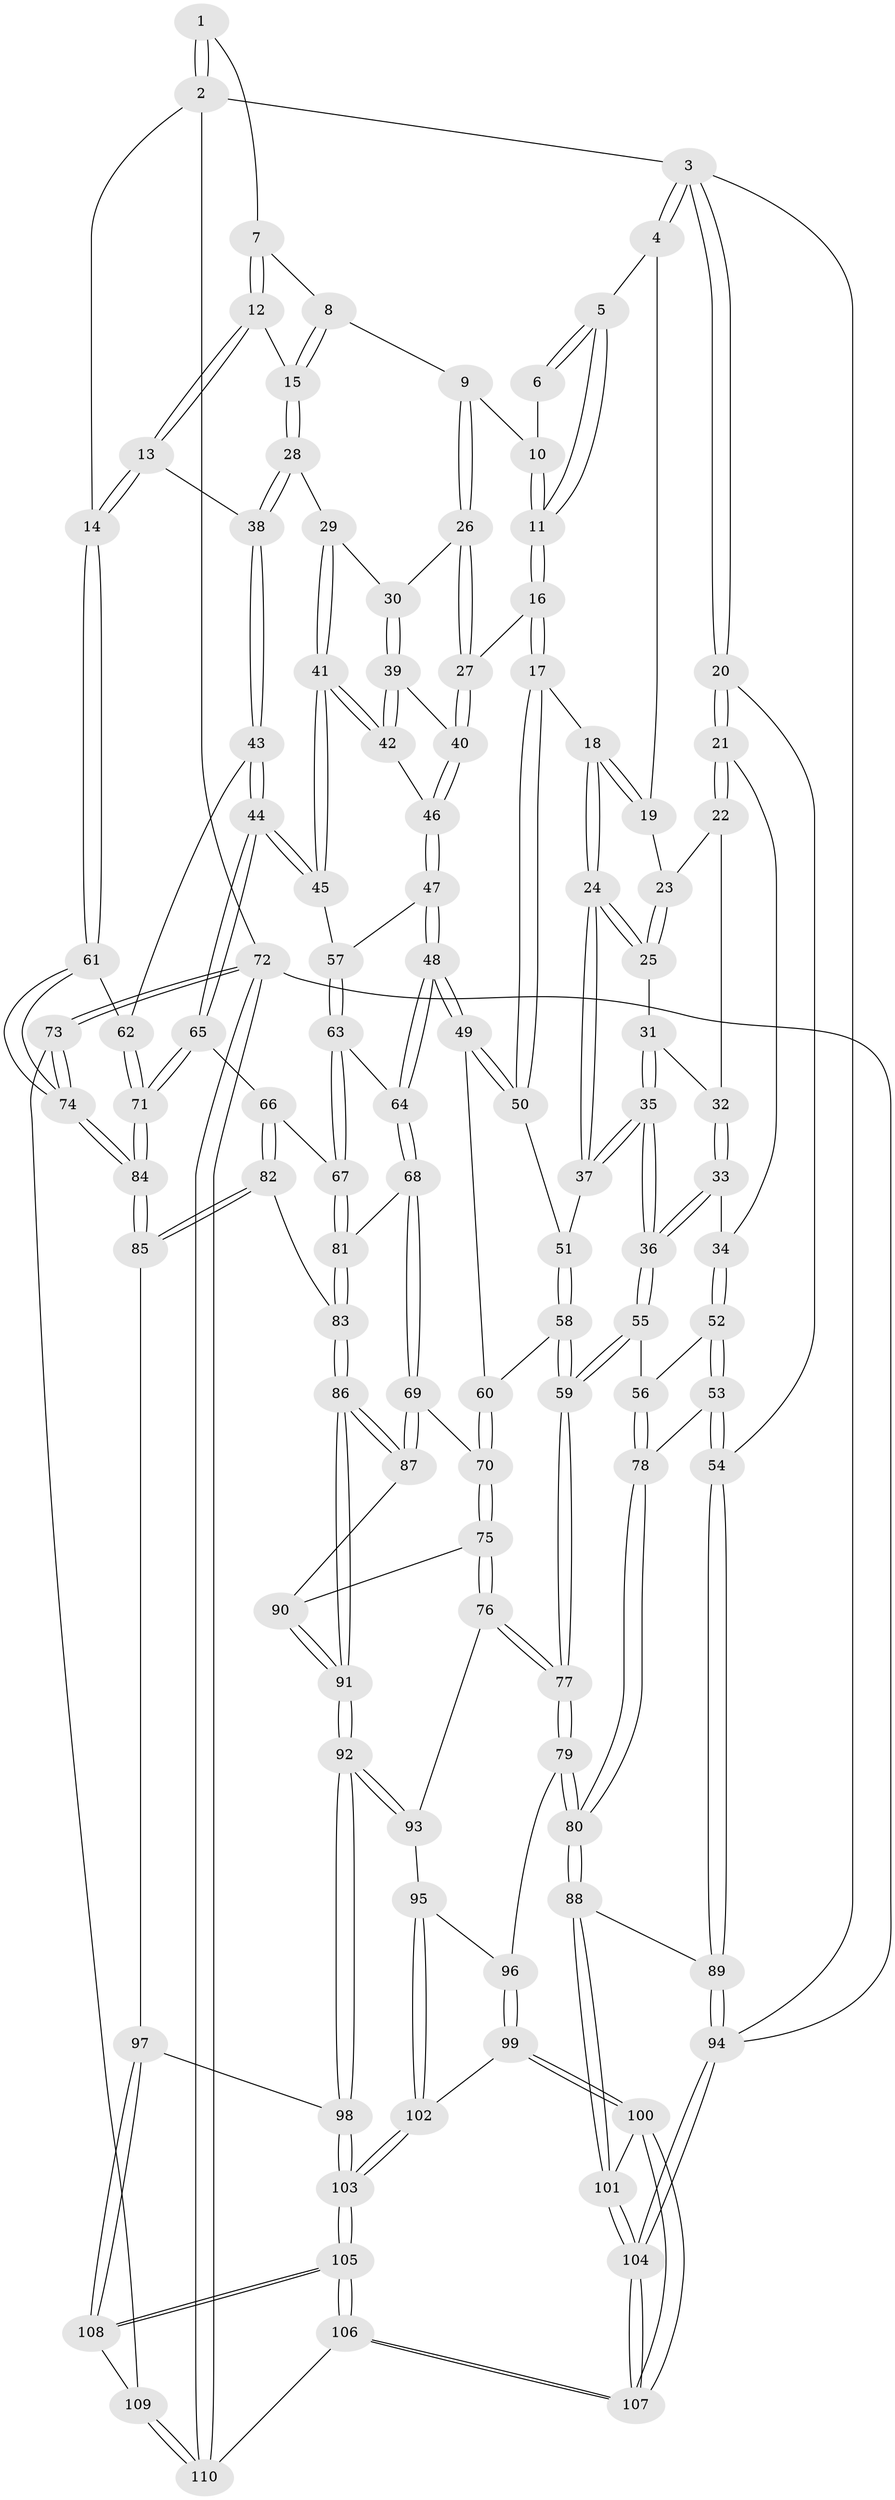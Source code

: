 // coarse degree distribution, {4: 0.5223880597014925, 6: 0.07462686567164178, 2: 0.014925373134328358, 3: 0.07462686567164178, 5: 0.31343283582089554}
// Generated by graph-tools (version 1.1) at 2025/52/02/27/25 19:52:37]
// undirected, 110 vertices, 272 edges
graph export_dot {
graph [start="1"]
  node [color=gray90,style=filled];
  1 [pos="+0.774546261237752+0"];
  2 [pos="+1+0"];
  3 [pos="+0+0"];
  4 [pos="+0.3391224942905579+0"];
  5 [pos="+0.41451925035015763+0"];
  6 [pos="+0.6339397856725087+0"];
  7 [pos="+0.7852993786075029+0"];
  8 [pos="+0.7738797818303186+0.02045995629587081"];
  9 [pos="+0.7270130647850347+0.08971451024723566"];
  10 [pos="+0.6488132880506948+0"];
  11 [pos="+0.5840572006040521+0.11047245186584766"];
  12 [pos="+0.9456049365751358+0.09935878086666888"];
  13 [pos="+1+0.05848738184857382"];
  14 [pos="+1+0"];
  15 [pos="+0.8885417282711717+0.12595236337684448"];
  16 [pos="+0.5834048764145348+0.1483358220654805"];
  17 [pos="+0.5205446153050403+0.17334133907776694"];
  18 [pos="+0.5118559010696736+0.17125330519674434"];
  19 [pos="+0.3150196878599678+0"];
  20 [pos="+0+0.05751019382300701"];
  21 [pos="+0.13104890959362334+0.143845199371239"];
  22 [pos="+0.25160420048848997+0.019626655494144652"];
  23 [pos="+0.30332106650111124+0"];
  24 [pos="+0.4036260238659416+0.22539307465837288"];
  25 [pos="+0.3564848734735192+0.17924504193185675"];
  26 [pos="+0.7253287955394725+0.10281099225743004"];
  27 [pos="+0.6317343366512189+0.16047714966038712"];
  28 [pos="+0.8459631141198742+0.15444856456538505"];
  29 [pos="+0.8289320403243221+0.15878555663360577"];
  30 [pos="+0.826307575174905+0.15855807373812025"];
  31 [pos="+0.31033957075095286+0.1934276292143345"];
  32 [pos="+0.2982877086081969+0.18885074263213786"];
  33 [pos="+0.20919165371170406+0.23122301835161366"];
  34 [pos="+0.14893051627249174+0.19532119707483506"];
  35 [pos="+0.3076359467360147+0.30152889524565446"];
  36 [pos="+0.291811972285089+0.31289629684681936"];
  37 [pos="+0.3829715819545872+0.26626201712534836"];
  38 [pos="+0.9070664234895851+0.3031324157669937"];
  39 [pos="+0.7485097091159497+0.2306185712079757"];
  40 [pos="+0.6704564913802611+0.22726692663783368"];
  41 [pos="+0.81418375666386+0.31005435037533385"];
  42 [pos="+0.7736852261800884+0.2748619378637201"];
  43 [pos="+0.8950202598614961+0.34162629096051944"];
  44 [pos="+0.8651955094761901+0.3566881492410367"];
  45 [pos="+0.8179656727371137+0.3184448843106202"];
  46 [pos="+0.6681345450947394+0.3045244275624934"];
  47 [pos="+0.6659656963975386+0.31564812155028615"];
  48 [pos="+0.6401905495317562+0.3558985853546889"];
  49 [pos="+0.5637269108613284+0.3334523723546333"];
  50 [pos="+0.5286636607939356+0.2623530956451588"];
  51 [pos="+0.43690870645328755+0.3295796928671759"];
  52 [pos="+0.10827771928300911+0.3071204867679941"];
  53 [pos="+0+0.3830567341315264"];
  54 [pos="+0+0.410687230313524"];
  55 [pos="+0.2878996768827456+0.340733275497846"];
  56 [pos="+0.19001046818281045+0.38560709182022"];
  57 [pos="+0.7625804428274752+0.32826013302798884"];
  58 [pos="+0.44579038352875267+0.3777115817115369"];
  59 [pos="+0.3607886317089624+0.46023152913453624"];
  60 [pos="+0.5047868903640036+0.38300724240046236"];
  61 [pos="+1+0.36751689065948917"];
  62 [pos="+0.9713337290332077+0.36339932152298576"];
  63 [pos="+0.7165821692926736+0.4141994201817746"];
  64 [pos="+0.6513096444053738+0.39191862372467096"];
  65 [pos="+0.8400136108222276+0.42645899193648606"];
  66 [pos="+0.802701575588351+0.44794454356193036"];
  67 [pos="+0.7628193503364963+0.44000509999915693"];
  68 [pos="+0.6171485825358255+0.46316757989192253"];
  69 [pos="+0.602910276097132+0.4745519568109616"];
  70 [pos="+0.5324156045646632+0.4584850939024842"];
  71 [pos="+0.9525400845087335+0.5345839800414804"];
  72 [pos="+1+1"];
  73 [pos="+1+0.7808045167791668"];
  74 [pos="+1+0.7643518923249043"];
  75 [pos="+0.46459627561227745+0.5087213122191857"];
  76 [pos="+0.3800955954569476+0.5270393172784017"];
  77 [pos="+0.3584099926956468+0.5192850680003491"];
  78 [pos="+0.16644786882027807+0.46357365449656285"];
  79 [pos="+0.26652361200495467+0.581595779461987"];
  80 [pos="+0.20386809002496734+0.5900625577776654"];
  81 [pos="+0.6899640600774666+0.5106339720040087"];
  82 [pos="+0.77615499998593+0.5857717187421844"];
  83 [pos="+0.7124872082263961+0.5757928675355918"];
  84 [pos="+1+0.7094102194498648"];
  85 [pos="+0.8754407934409333+0.7099585771436848"];
  86 [pos="+0.6060031765512581+0.6196328785114429"];
  87 [pos="+0.5969654105552346+0.5229055011566776"];
  88 [pos="+0.1809998553676116+0.6082247837428049"];
  89 [pos="+0+0.5517004787036587"];
  90 [pos="+0.5048530972663337+0.5317560468721028"];
  91 [pos="+0.591887214227455+0.6421720023856956"];
  92 [pos="+0.5814938285875095+0.6681592063848752"];
  93 [pos="+0.41191008843189425+0.5640870427127257"];
  94 [pos="+0+1"];
  95 [pos="+0.4410707015526212+0.7175651553200272"];
  96 [pos="+0.296497799847158+0.6264393785037652"];
  97 [pos="+0.7394379258176453+0.7916311156521774"];
  98 [pos="+0.5818625320716734+0.7593224265921417"];
  99 [pos="+0.35945896525889287+0.8141660492159025"];
  100 [pos="+0.34951022583753244+0.8214877997831493"];
  101 [pos="+0.15818871459478762+0.7757215368588438"];
  102 [pos="+0.48750744381179917+0.786290420979371"];
  103 [pos="+0.5343931151586696+0.7941170821116592"];
  104 [pos="+0+1"];
  105 [pos="+0.5305545008738272+1"];
  106 [pos="+0.4983115508178248+1"];
  107 [pos="+0.25729578443190826+1"];
  108 [pos="+0.7514880856048074+0.9011908711316691"];
  109 [pos="+0.7893715139789818+0.9698806695036152"];
  110 [pos="+0.7799093080341587+1"];
  1 -- 2;
  1 -- 2;
  1 -- 7;
  2 -- 3;
  2 -- 14;
  2 -- 72;
  3 -- 4;
  3 -- 4;
  3 -- 20;
  3 -- 20;
  3 -- 94;
  4 -- 5;
  4 -- 19;
  5 -- 6;
  5 -- 6;
  5 -- 11;
  5 -- 11;
  6 -- 10;
  7 -- 8;
  7 -- 12;
  7 -- 12;
  8 -- 9;
  8 -- 15;
  8 -- 15;
  9 -- 10;
  9 -- 26;
  9 -- 26;
  10 -- 11;
  10 -- 11;
  11 -- 16;
  11 -- 16;
  12 -- 13;
  12 -- 13;
  12 -- 15;
  13 -- 14;
  13 -- 14;
  13 -- 38;
  14 -- 61;
  14 -- 61;
  15 -- 28;
  15 -- 28;
  16 -- 17;
  16 -- 17;
  16 -- 27;
  17 -- 18;
  17 -- 50;
  17 -- 50;
  18 -- 19;
  18 -- 19;
  18 -- 24;
  18 -- 24;
  19 -- 23;
  20 -- 21;
  20 -- 21;
  20 -- 54;
  21 -- 22;
  21 -- 22;
  21 -- 34;
  22 -- 23;
  22 -- 32;
  23 -- 25;
  23 -- 25;
  24 -- 25;
  24 -- 25;
  24 -- 37;
  24 -- 37;
  25 -- 31;
  26 -- 27;
  26 -- 27;
  26 -- 30;
  27 -- 40;
  27 -- 40;
  28 -- 29;
  28 -- 38;
  28 -- 38;
  29 -- 30;
  29 -- 41;
  29 -- 41;
  30 -- 39;
  30 -- 39;
  31 -- 32;
  31 -- 35;
  31 -- 35;
  32 -- 33;
  32 -- 33;
  33 -- 34;
  33 -- 36;
  33 -- 36;
  34 -- 52;
  34 -- 52;
  35 -- 36;
  35 -- 36;
  35 -- 37;
  35 -- 37;
  36 -- 55;
  36 -- 55;
  37 -- 51;
  38 -- 43;
  38 -- 43;
  39 -- 40;
  39 -- 42;
  39 -- 42;
  40 -- 46;
  40 -- 46;
  41 -- 42;
  41 -- 42;
  41 -- 45;
  41 -- 45;
  42 -- 46;
  43 -- 44;
  43 -- 44;
  43 -- 62;
  44 -- 45;
  44 -- 45;
  44 -- 65;
  44 -- 65;
  45 -- 57;
  46 -- 47;
  46 -- 47;
  47 -- 48;
  47 -- 48;
  47 -- 57;
  48 -- 49;
  48 -- 49;
  48 -- 64;
  48 -- 64;
  49 -- 50;
  49 -- 50;
  49 -- 60;
  50 -- 51;
  51 -- 58;
  51 -- 58;
  52 -- 53;
  52 -- 53;
  52 -- 56;
  53 -- 54;
  53 -- 54;
  53 -- 78;
  54 -- 89;
  54 -- 89;
  55 -- 56;
  55 -- 59;
  55 -- 59;
  56 -- 78;
  56 -- 78;
  57 -- 63;
  57 -- 63;
  58 -- 59;
  58 -- 59;
  58 -- 60;
  59 -- 77;
  59 -- 77;
  60 -- 70;
  60 -- 70;
  61 -- 62;
  61 -- 74;
  61 -- 74;
  62 -- 71;
  62 -- 71;
  63 -- 64;
  63 -- 67;
  63 -- 67;
  64 -- 68;
  64 -- 68;
  65 -- 66;
  65 -- 71;
  65 -- 71;
  66 -- 67;
  66 -- 82;
  66 -- 82;
  67 -- 81;
  67 -- 81;
  68 -- 69;
  68 -- 69;
  68 -- 81;
  69 -- 70;
  69 -- 87;
  69 -- 87;
  70 -- 75;
  70 -- 75;
  71 -- 84;
  71 -- 84;
  72 -- 73;
  72 -- 73;
  72 -- 110;
  72 -- 110;
  72 -- 94;
  73 -- 74;
  73 -- 74;
  73 -- 109;
  74 -- 84;
  74 -- 84;
  75 -- 76;
  75 -- 76;
  75 -- 90;
  76 -- 77;
  76 -- 77;
  76 -- 93;
  77 -- 79;
  77 -- 79;
  78 -- 80;
  78 -- 80;
  79 -- 80;
  79 -- 80;
  79 -- 96;
  80 -- 88;
  80 -- 88;
  81 -- 83;
  81 -- 83;
  82 -- 83;
  82 -- 85;
  82 -- 85;
  83 -- 86;
  83 -- 86;
  84 -- 85;
  84 -- 85;
  85 -- 97;
  86 -- 87;
  86 -- 87;
  86 -- 91;
  86 -- 91;
  87 -- 90;
  88 -- 89;
  88 -- 101;
  88 -- 101;
  89 -- 94;
  89 -- 94;
  90 -- 91;
  90 -- 91;
  91 -- 92;
  91 -- 92;
  92 -- 93;
  92 -- 93;
  92 -- 98;
  92 -- 98;
  93 -- 95;
  94 -- 104;
  94 -- 104;
  95 -- 96;
  95 -- 102;
  95 -- 102;
  96 -- 99;
  96 -- 99;
  97 -- 98;
  97 -- 108;
  97 -- 108;
  98 -- 103;
  98 -- 103;
  99 -- 100;
  99 -- 100;
  99 -- 102;
  100 -- 101;
  100 -- 107;
  100 -- 107;
  101 -- 104;
  101 -- 104;
  102 -- 103;
  102 -- 103;
  103 -- 105;
  103 -- 105;
  104 -- 107;
  104 -- 107;
  105 -- 106;
  105 -- 106;
  105 -- 108;
  105 -- 108;
  106 -- 107;
  106 -- 107;
  106 -- 110;
  108 -- 109;
  109 -- 110;
  109 -- 110;
}
